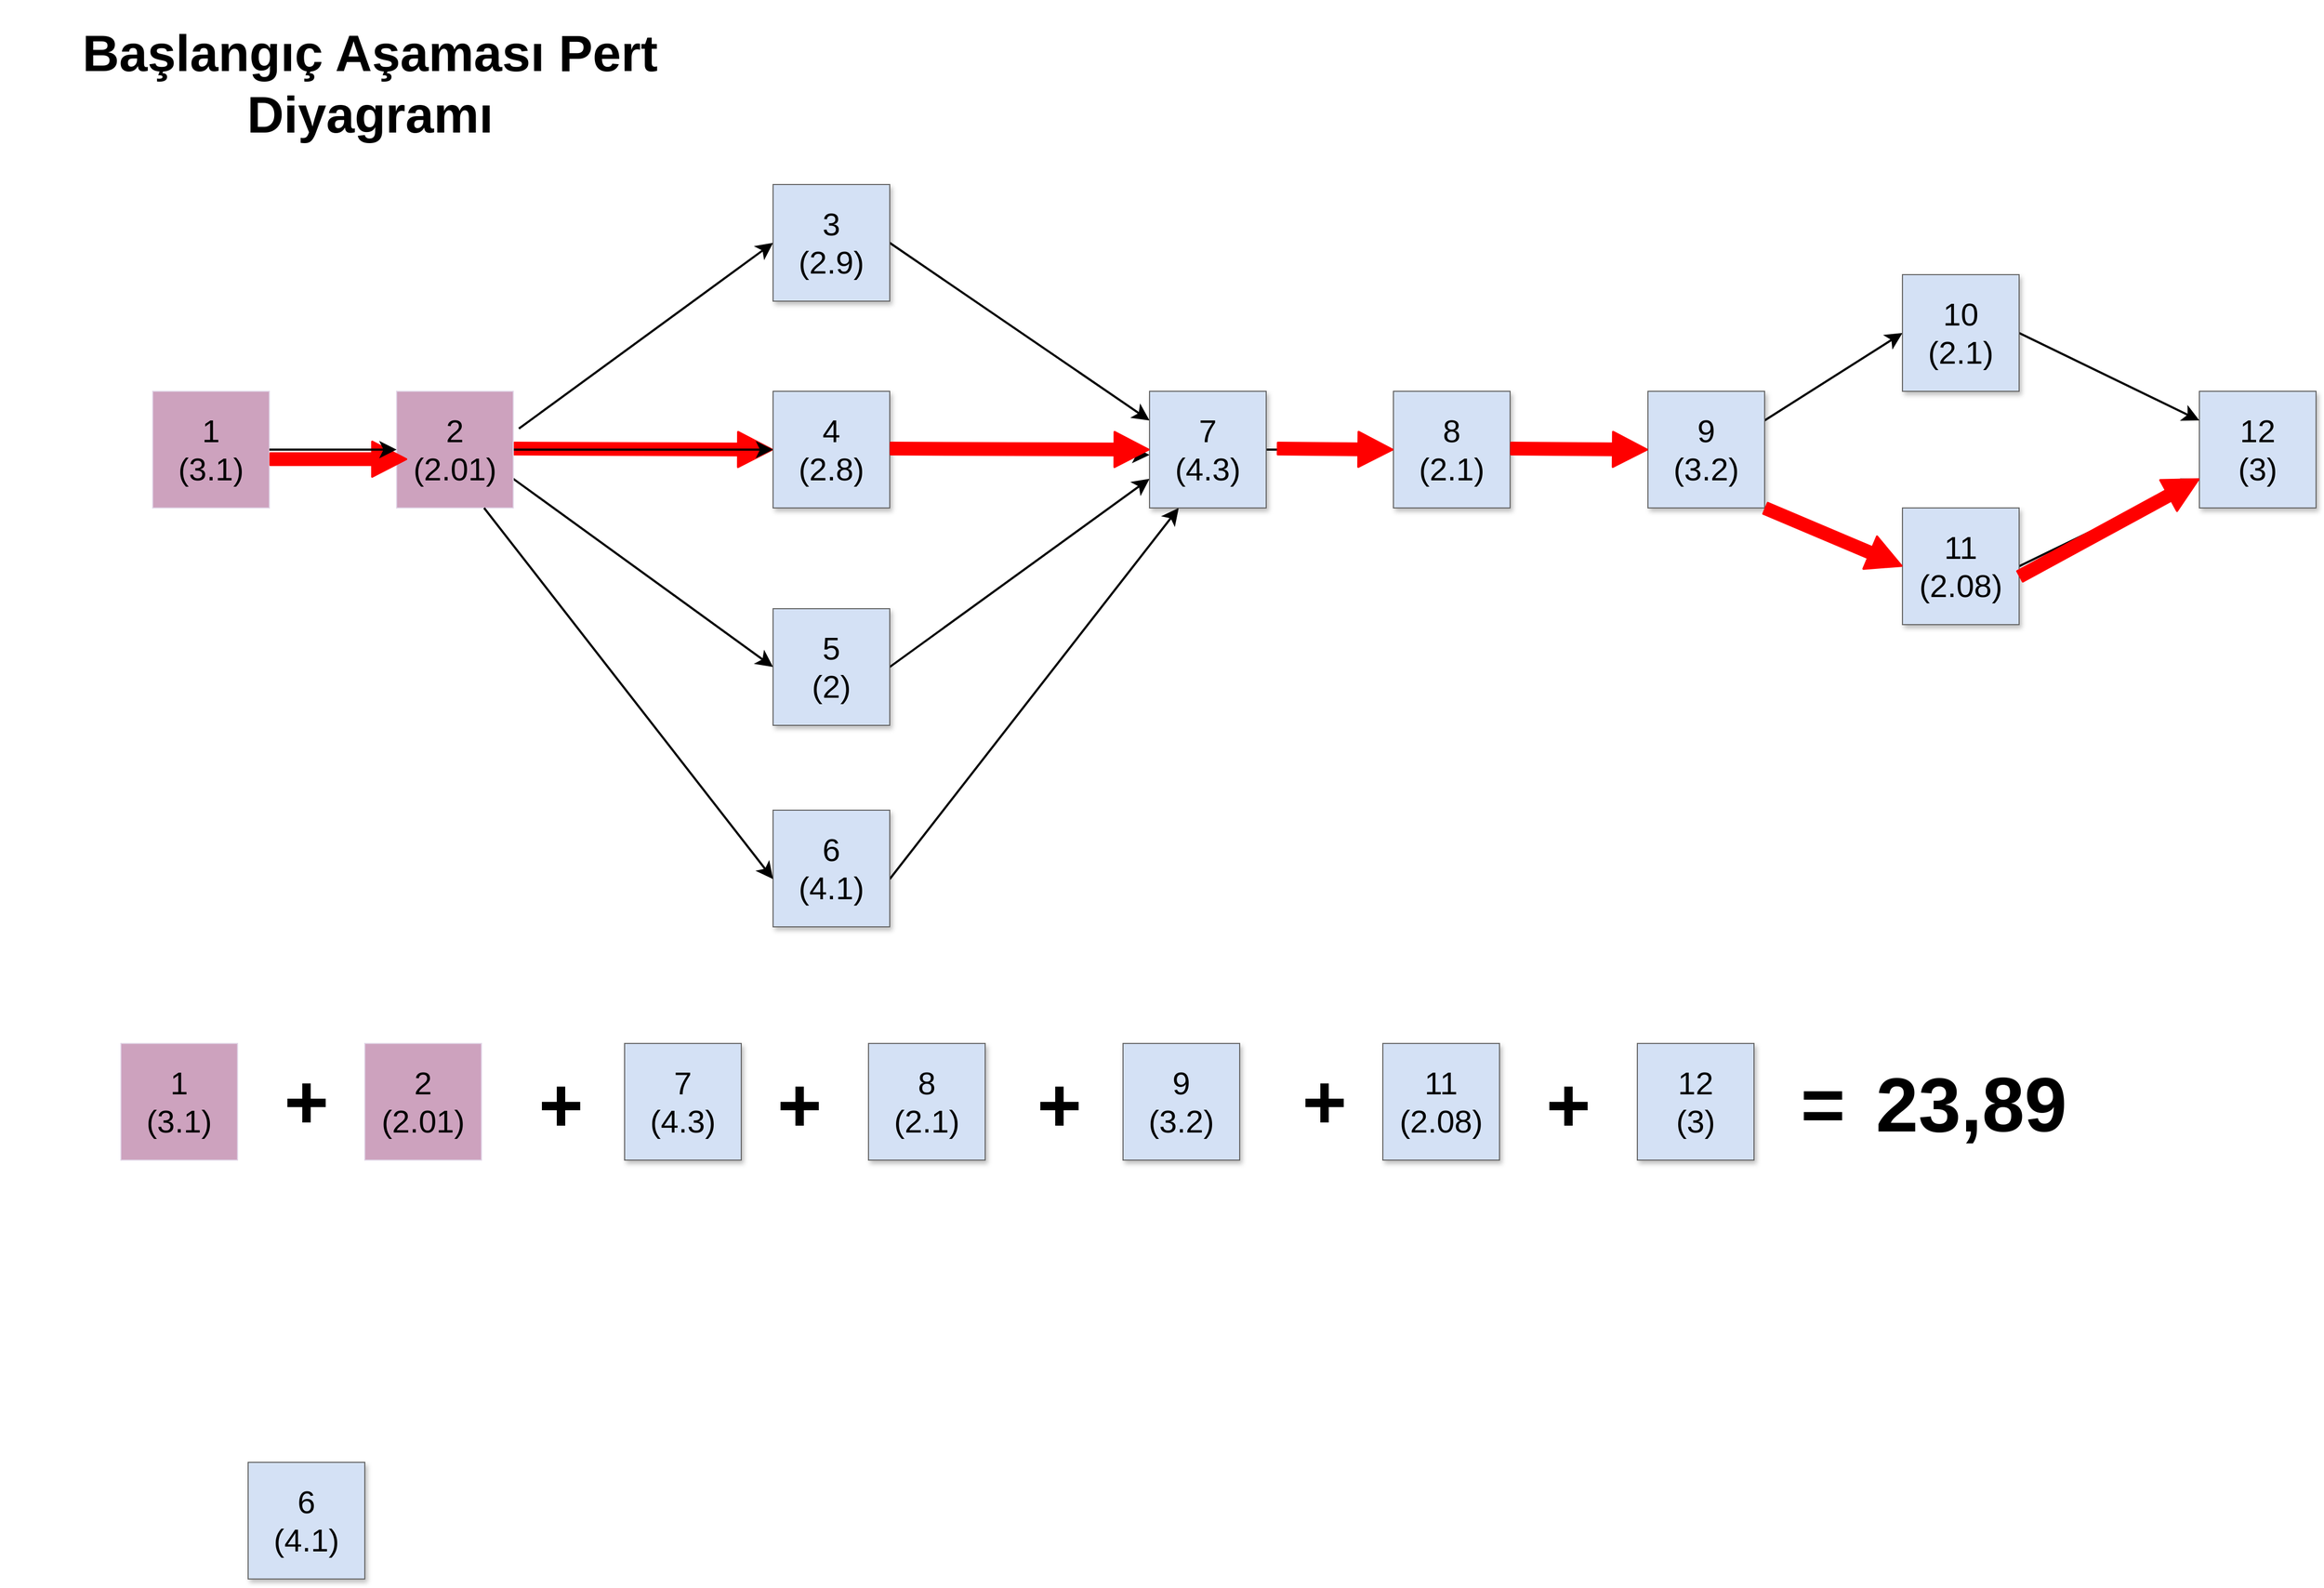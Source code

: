 <mxfile version="17.2.4" type="device" pages="3"><diagram name="Page-1" id="ff44883e-f642-bcb2-894b-16b3d25a3f0b"><mxGraphModel dx="2556" dy="1298" grid="1" gridSize="10" guides="1" tooltips="1" connect="1" arrows="1" fold="1" page="1" pageScale="1.5" pageWidth="1169" pageHeight="826" background="none" math="0" shadow="0"><root><mxCell id="0" style=";html=1;"/><mxCell id="1" style=";html=1;" parent="0"/><mxCell id="f0bcc99304e6f5a-9" style="edgeStyle=none;curved=1;html=1;startSize=10;endArrow=classic;endFill=1;endSize=10;strokeColor=#FF0000;strokeWidth=2;fontSize=12;fillColor=#FF0000;shape=flexArrow;entryX=0;entryY=0.5;entryDx=0;entryDy=0;" parent="1" target="tkUtLRr8DGOuZxfwF52T-48" edge="1"><mxGeometry relative="1" as="geometry"><mxPoint x="620" y="489" as="sourcePoint"/><mxPoint x="750" y="489" as="targetPoint"/></mxGeometry></mxCell><mxCell id="f0bcc99304e6f5a-10" style="edgeStyle=none;curved=1;html=1;startSize=10;endFill=1;endSize=10;strokeWidth=2;fontSize=12;entryX=0;entryY=0.5;entryDx=0;entryDy=0;exitX=1;exitY=0.5;exitDx=0;exitDy=0;" parent="1" source="tkUtLRr8DGOuZxfwF52T-38" target="tkUtLRr8DGOuZxfwF52T-48" edge="1"><mxGeometry relative="1" as="geometry"><mxPoint x="628.399" y="488.917" as="sourcePoint"/><mxPoint x="860" y="489" as="targetPoint"/></mxGeometry></mxCell><mxCell id="f0bcc99304e6f5a-11" style="edgeStyle=none;curved=1;html=1;startSize=10;endFill=1;endSize=10;strokeWidth=2;fontSize=12;entryX=0;entryY=0.5;entryDx=0;entryDy=0;" parent="1" target="tkUtLRr8DGOuZxfwF52T-39" edge="1"><mxGeometry relative="1" as="geometry"><mxPoint x="625.323" y="470.188" as="sourcePoint"/><mxPoint x="867.13" y="302.793" as="targetPoint"/></mxGeometry></mxCell><mxCell id="f0bcc99304e6f5a-17" style="edgeStyle=none;curved=1;html=1;startSize=10;endFill=1;endSize=10;strokeWidth=2;fontSize=12;entryX=0.25;entryY=1;entryDx=0;entryDy=0;exitX=1;exitY=0.5;exitDx=0;exitDy=0;" parent="1" target="tkUtLRr8DGOuZxfwF52T-45" edge="1"><mxGeometry relative="1" as="geometry"><mxPoint x="975" y="895" as="sourcePoint"/><mxPoint x="1260" y="535" as="targetPoint"/></mxGeometry></mxCell><mxCell id="f0bcc99304e6f5a-15" style="edgeStyle=none;curved=1;html=1;startSize=10;endFill=1;endSize=10;strokeWidth=2;fontSize=12;exitX=1;exitY=0.5;exitDx=0;exitDy=0;entryX=0;entryY=0.5;entryDx=0;entryDy=0;" parent="1" source="tkUtLRr8DGOuZxfwF52T-45" target="tkUtLRr8DGOuZxfwF52T-44" edge="1"><mxGeometry relative="1" as="geometry"><mxPoint x="1310.001" y="499.998" as="sourcePoint"/><mxPoint x="1460.01" y="495.84" as="targetPoint"/></mxGeometry></mxCell><mxCell id="f0bcc99304e6f5a-12" style="edgeStyle=none;curved=1;html=1;startSize=10;endFill=1;endSize=10;strokeWidth=2;fontSize=12;entryX=0;entryY=0.25;entryDx=0;entryDy=0;exitX=1;exitY=0.5;exitDx=0;exitDy=0;" parent="1" source="tkUtLRr8DGOuZxfwF52T-39" target="tkUtLRr8DGOuZxfwF52T-45" edge="1"><mxGeometry relative="1" as="geometry"><mxPoint x="935.116" y="299.154" as="sourcePoint"/><mxPoint x="1231.716" y="466.716" as="targetPoint"/></mxGeometry></mxCell><mxCell id="f0bcc99304e6f5a-14" style="edgeStyle=none;curved=1;html=1;startSize=10;endFill=1;endSize=10;strokeWidth=2;fontSize=12;exitX=1;exitY=0.5;exitDx=0;exitDy=0;" parent="1" source="tkUtLRr8DGOuZxfwF52T-48" edge="1"><mxGeometry relative="1" as="geometry"><mxPoint x="959.746" y="454.504" as="sourcePoint"/><mxPoint x="1220" y="495" as="targetPoint"/><Array as="points"><mxPoint x="980" y="490"/></Array></mxGeometry></mxCell><mxCell id="f0bcc99304e6f5a-29" value="&lt;font style=&quot;font-size: 48px&quot;&gt;&lt;b&gt;Başlangıç Aşaması Pert Diyagramı&lt;/b&gt;&lt;/font&gt;" style="text;html=1;strokeColor=none;fillColor=none;align=center;verticalAlign=middle;whiteSpace=wrap;rounded=0;shadow=1;labelBackgroundColor=none;fontSize=20;rotation=0;" parent="1" vertex="1"><mxGeometry x="140" y="70" width="690" height="150" as="geometry"/></mxCell><mxCell id="tkUtLRr8DGOuZxfwF52T-5" style="edgeStyle=none;curved=1;html=1;startSize=10;endFill=1;endSize=10;strokeWidth=2;fontSize=12;entryX=0;entryY=0.5;entryDx=0;entryDy=0;exitX=1;exitY=0.75;exitDx=0;exitDy=0;" parent="1" source="tkUtLRr8DGOuZxfwF52T-38" target="tkUtLRr8DGOuZxfwF52T-47" edge="1"><mxGeometry relative="1" as="geometry"><mxPoint x="640" y="500" as="sourcePoint"/><mxPoint x="860" y="630" as="targetPoint"/></mxGeometry></mxCell><mxCell id="tkUtLRr8DGOuZxfwF52T-10" style="edgeStyle=none;curved=1;html=1;startSize=10;endFill=1;endSize=10;strokeWidth=2;fontSize=12;exitX=1;exitY=0.5;exitDx=0;exitDy=0;entryX=0;entryY=0.75;entryDx=0;entryDy=0;" parent="1" source="tkUtLRr8DGOuZxfwF52T-47" target="tkUtLRr8DGOuZxfwF52T-45" edge="1"><mxGeometry relative="1" as="geometry"><mxPoint x="940" y="630" as="sourcePoint"/><mxPoint x="1231.716" y="523.284" as="targetPoint"/></mxGeometry></mxCell><mxCell id="tkUtLRr8DGOuZxfwF52T-19" style="edgeStyle=none;curved=1;html=1;startSize=10;endFill=1;endSize=10;strokeWidth=2;fontSize=12;entryX=0;entryY=0.5;entryDx=0;entryDy=0;entryPerimeter=0;" parent="1" target="tkUtLRr8DGOuZxfwF52T-43" edge="1"><mxGeometry relative="1" as="geometry"><mxPoint x="1530" y="489" as="sourcePoint"/><mxPoint x="1680" y="489" as="targetPoint"/></mxGeometry></mxCell><mxCell id="tkUtLRr8DGOuZxfwF52T-21" style="edgeStyle=none;curved=1;html=1;startSize=10;endFill=1;endSize=10;strokeWidth=2;fontSize=12;entryX=0;entryY=0.5;entryDx=0;entryDy=0;exitX=1;exitY=0.25;exitDx=0;exitDy=0;" parent="1" source="tkUtLRr8DGOuZxfwF52T-43" target="tkUtLRr8DGOuZxfwF52T-42" edge="1"><mxGeometry relative="1" as="geometry"><mxPoint x="1779.996" y="471.916" as="sourcePoint"/><mxPoint x="1950" y="380" as="targetPoint"/></mxGeometry></mxCell><mxCell id="tkUtLRr8DGOuZxfwF52T-30" style="edgeStyle=none;curved=1;html=1;startSize=10;endFill=1;endSize=10;strokeWidth=2;fontSize=12;entryX=0;entryY=0.5;entryDx=0;entryDy=0;exitX=1;exitY=1;exitDx=0;exitDy=0;" parent="1" source="tkUtLRr8DGOuZxfwF52T-43" target="tkUtLRr8DGOuZxfwF52T-52" edge="1"><mxGeometry relative="1" as="geometry"><mxPoint x="1748.284" y="518.284" as="sourcePoint"/><mxPoint x="1930" y="610" as="targetPoint"/></mxGeometry></mxCell><mxCell id="tkUtLRr8DGOuZxfwF52T-32" style="edgeStyle=none;curved=1;html=1;startSize=10;endFill=1;endSize=10;strokeWidth=2;fontSize=12;entryX=0;entryY=0.25;entryDx=0;entryDy=0;exitX=1;exitY=0.5;exitDx=0;exitDy=0;" parent="1" source="tkUtLRr8DGOuZxfwF52T-42" target="tkUtLRr8DGOuZxfwF52T-41" edge="1"><mxGeometry relative="1" as="geometry"><mxPoint x="2009.996" y="381.916" as="sourcePoint"/><mxPoint x="2231.716" y="461.716" as="targetPoint"/></mxGeometry></mxCell><mxCell id="tkUtLRr8DGOuZxfwF52T-34" style="edgeStyle=none;curved=1;html=1;startSize=10;endFill=1;endSize=10;strokeWidth=2;fontSize=12;entryX=0;entryY=0.75;entryDx=0;entryDy=0;exitX=1;exitY=0.5;exitDx=0;exitDy=0;" parent="1" source="tkUtLRr8DGOuZxfwF52T-52" target="tkUtLRr8DGOuZxfwF52T-41" edge="1"><mxGeometry relative="1" as="geometry"><mxPoint x="2009.996" y="615.956" as="sourcePoint"/><mxPoint x="2231.716" y="518.284" as="targetPoint"/></mxGeometry></mxCell><mxCell id="tkUtLRr8DGOuZxfwF52T-36" value="&lt;span style=&quot;font-size: 30px&quot;&gt;1&lt;/span&gt;&lt;br style=&quot;font-size: 30px&quot;&gt;&lt;span style=&quot;font-size: 30px&quot;&gt;(3.1)&lt;/span&gt;" style="whiteSpace=wrap;html=1;aspect=fixed;strokeColor=#E1D5E7;fillColor=#CDA2BE;" parent="1" vertex="1"><mxGeometry x="280" y="435" width="110" height="110" as="geometry"/></mxCell><mxCell id="tkUtLRr8DGOuZxfwF52T-38" value="&lt;span style=&quot;font-size: 30px&quot;&gt;2&lt;/span&gt;&lt;br style=&quot;font-size: 30px&quot;&gt;&lt;span style=&quot;font-size: 30px&quot;&gt;(2.01)&lt;/span&gt;" style="whiteSpace=wrap;html=1;aspect=fixed;strokeColor=#E1D5E7;fillColor=#CDA2BE;" parent="1" vertex="1"><mxGeometry x="510" y="435" width="110" height="110" as="geometry"/></mxCell><mxCell id="tkUtLRr8DGOuZxfwF52T-39" value="3&lt;br&gt;(2.9)" style="whiteSpace=wrap;html=1;fontSize=30;fillColor=#D4E1F5;strokeColor=#666666;rounded=0;shadow=1;strokeWidth=1;" parent="1" vertex="1"><mxGeometry x="865" y="240" width="110" height="110" as="geometry"/></mxCell><mxCell id="tkUtLRr8DGOuZxfwF52T-41" value="12&lt;br&gt;(3)" style="whiteSpace=wrap;html=1;fontSize=30;fillColor=#D4E1F5;strokeColor=#666666;rounded=0;shadow=1;strokeWidth=1;" parent="1" vertex="1"><mxGeometry x="2210" y="435" width="110" height="110" as="geometry"/></mxCell><mxCell id="tkUtLRr8DGOuZxfwF52T-42" value="10&lt;br&gt;(2.1)" style="whiteSpace=wrap;html=1;fontSize=30;fillColor=#D4E1F5;strokeColor=#666666;rounded=0;shadow=1;strokeWidth=1;" parent="1" vertex="1"><mxGeometry x="1930" y="325" width="110" height="110" as="geometry"/></mxCell><mxCell id="tkUtLRr8DGOuZxfwF52T-43" value="9&lt;br&gt;(3.2)" style="whiteSpace=wrap;html=1;fontSize=30;fillColor=#D4E1F5;strokeColor=#666666;rounded=0;shadow=1;strokeWidth=1;" parent="1" vertex="1"><mxGeometry x="1690" y="435" width="110" height="110" as="geometry"/></mxCell><mxCell id="tkUtLRr8DGOuZxfwF52T-44" value="8&lt;br&gt;(2.1)" style="whiteSpace=wrap;html=1;fontSize=30;fillColor=#D4E1F5;strokeColor=#666666;rounded=0;shadow=1;strokeWidth=1;" parent="1" vertex="1"><mxGeometry x="1450" y="435" width="110" height="110" as="geometry"/></mxCell><mxCell id="tkUtLRr8DGOuZxfwF52T-45" value="7&lt;br&gt;(4.3)" style="whiteSpace=wrap;html=1;fontSize=30;fillColor=#D4E1F5;strokeColor=#666666;rounded=0;shadow=1;strokeWidth=1;" parent="1" vertex="1"><mxGeometry x="1220" y="435" width="110" height="110" as="geometry"/></mxCell><mxCell id="tkUtLRr8DGOuZxfwF52T-46" value="6&lt;br&gt;(4.1)" style="whiteSpace=wrap;html=1;fontSize=30;fillColor=#D4E1F5;strokeColor=#666666;rounded=0;shadow=1;strokeWidth=1;" parent="1" vertex="1"><mxGeometry x="865" y="830" width="110" height="110" as="geometry"/></mxCell><mxCell id="tkUtLRr8DGOuZxfwF52T-47" value="5&lt;br&gt;(2)" style="whiteSpace=wrap;html=1;fontSize=30;fillColor=#D4E1F5;strokeColor=#666666;rounded=0;shadow=1;strokeWidth=1;" parent="1" vertex="1"><mxGeometry x="865" y="640" width="110" height="110" as="geometry"/></mxCell><mxCell id="tkUtLRr8DGOuZxfwF52T-48" value="4&lt;br&gt;(2.8)" style="whiteSpace=wrap;html=1;fontSize=30;fillColor=#D4E1F5;strokeColor=#666666;rounded=0;shadow=1;strokeWidth=1;" parent="1" vertex="1"><mxGeometry x="865" y="435" width="110" height="110" as="geometry"/></mxCell><mxCell id="tkUtLRr8DGOuZxfwF52T-49" style="edgeStyle=none;curved=1;html=1;startSize=10;endFill=1;endSize=10;strokeWidth=2;fontSize=12;entryX=0;entryY=0.5;entryDx=0;entryDy=0;exitX=0.75;exitY=1;exitDx=0;exitDy=0;" parent="1" source="tkUtLRr8DGOuZxfwF52T-38" edge="1"><mxGeometry relative="1" as="geometry"><mxPoint x="560" y="550" as="sourcePoint"/><mxPoint x="865" y="895" as="targetPoint"/></mxGeometry></mxCell><mxCell id="tkUtLRr8DGOuZxfwF52T-52" value="11&lt;br&gt;(2.08)" style="whiteSpace=wrap;html=1;fontSize=30;fillColor=#D4E1F5;strokeColor=#666666;rounded=0;shadow=1;strokeWidth=1;" parent="1" vertex="1"><mxGeometry x="1930" y="545" width="110" height="110" as="geometry"/></mxCell><mxCell id="thluydKd5L4c_GHNkFx5-2" value="&lt;span style=&quot;font-size: 30px&quot;&gt;1&lt;/span&gt;&lt;br style=&quot;font-size: 30px&quot;&gt;&lt;span style=&quot;font-size: 30px&quot;&gt;(3.1)&lt;/span&gt;" style="whiteSpace=wrap;html=1;aspect=fixed;strokeColor=#E1D5E7;fillColor=#CDA2BE;" parent="1" vertex="1"><mxGeometry x="250" y="1050" width="110" height="110" as="geometry"/></mxCell><mxCell id="thluydKd5L4c_GHNkFx5-3" value="&lt;span style=&quot;font-size: 30px&quot;&gt;2&lt;/span&gt;&lt;br style=&quot;font-size: 30px&quot;&gt;&lt;span style=&quot;font-size: 30px&quot;&gt;(2.01)&lt;/span&gt;" style="whiteSpace=wrap;html=1;aspect=fixed;strokeColor=#E1D5E7;fillColor=#CDA2BE;" parent="1" vertex="1"><mxGeometry x="480" y="1050" width="110" height="110" as="geometry"/></mxCell><mxCell id="thluydKd5L4c_GHNkFx5-6" value="12&lt;br&gt;(3)" style="whiteSpace=wrap;html=1;fontSize=30;fillColor=#D4E1F5;strokeColor=#666666;rounded=0;shadow=1;strokeWidth=1;" parent="1" vertex="1"><mxGeometry x="1680" y="1050" width="110" height="110" as="geometry"/></mxCell><mxCell id="thluydKd5L4c_GHNkFx5-7" value="9&lt;br&gt;(3.2)" style="whiteSpace=wrap;html=1;fontSize=30;fillColor=#D4E1F5;strokeColor=#666666;rounded=0;shadow=1;strokeWidth=1;" parent="1" vertex="1"><mxGeometry x="1195" y="1050" width="110" height="110" as="geometry"/></mxCell><mxCell id="thluydKd5L4c_GHNkFx5-8" value="8&lt;br&gt;(2.1)" style="whiteSpace=wrap;html=1;fontSize=30;fillColor=#D4E1F5;strokeColor=#666666;rounded=0;shadow=1;strokeWidth=1;" parent="1" vertex="1"><mxGeometry x="955" y="1050" width="110" height="110" as="geometry"/></mxCell><mxCell id="thluydKd5L4c_GHNkFx5-9" value="7&lt;br&gt;(4.3)" style="whiteSpace=wrap;html=1;fontSize=30;fillColor=#D4E1F5;strokeColor=#666666;rounded=0;shadow=1;strokeWidth=1;" parent="1" vertex="1"><mxGeometry x="725" y="1050" width="110" height="110" as="geometry"/></mxCell><mxCell id="thluydKd5L4c_GHNkFx5-10" value="6&lt;br&gt;(4.1)" style="whiteSpace=wrap;html=1;fontSize=30;fillColor=#D4E1F5;strokeColor=#666666;rounded=0;shadow=1;strokeWidth=1;" parent="1" vertex="1"><mxGeometry x="370" y="1445" width="110" height="110" as="geometry"/></mxCell><mxCell id="thluydKd5L4c_GHNkFx5-11" value="11&lt;br&gt;(2.08)" style="whiteSpace=wrap;html=1;fontSize=30;fillColor=#D4E1F5;strokeColor=#666666;rounded=0;shadow=1;strokeWidth=1;" parent="1" vertex="1"><mxGeometry x="1440" y="1050" width="110" height="110" as="geometry"/></mxCell><mxCell id="EQC8wpb-CDyEblYA0izb-1" value="&lt;b&gt;&lt;font style=&quot;font-size: 72px&quot;&gt;+&lt;/font&gt;&lt;/b&gt;" style="text;html=1;strokeColor=none;fillColor=none;align=center;verticalAlign=middle;whiteSpace=wrap;rounded=0;shadow=1;labelBackgroundColor=none;fontSize=20;rotation=0;" parent="1" vertex="1"><mxGeometry x="1530" y="1055" width="170" height="105" as="geometry"/></mxCell><mxCell id="EQC8wpb-CDyEblYA0izb-2" value="&lt;b&gt;&lt;font style=&quot;font-size: 72px&quot;&gt;+&lt;/font&gt;&lt;/b&gt;" style="text;html=1;strokeColor=none;fillColor=none;align=center;verticalAlign=middle;whiteSpace=wrap;rounded=0;shadow=1;labelBackgroundColor=none;fontSize=20;rotation=0;" parent="1" vertex="1"><mxGeometry x="1300" y="1052.5" width="170" height="105" as="geometry"/></mxCell><mxCell id="EQC8wpb-CDyEblYA0izb-3" value="&lt;b&gt;&lt;font style=&quot;font-size: 72px&quot;&gt;+&lt;/font&gt;&lt;/b&gt;" style="text;html=1;strokeColor=none;fillColor=none;align=center;verticalAlign=middle;whiteSpace=wrap;rounded=0;shadow=1;labelBackgroundColor=none;fontSize=20;rotation=0;" parent="1" vertex="1"><mxGeometry x="1050" y="1055" width="170" height="105" as="geometry"/></mxCell><mxCell id="EQC8wpb-CDyEblYA0izb-4" value="&lt;b&gt;&lt;font style=&quot;font-size: 72px&quot;&gt;+&lt;/font&gt;&lt;/b&gt;" style="text;html=1;strokeColor=none;fillColor=none;align=center;verticalAlign=middle;whiteSpace=wrap;rounded=0;shadow=1;labelBackgroundColor=none;fontSize=20;rotation=0;" parent="1" vertex="1"><mxGeometry x="805" y="1055" width="170" height="105" as="geometry"/></mxCell><mxCell id="EQC8wpb-CDyEblYA0izb-5" value="&lt;b&gt;&lt;font style=&quot;font-size: 72px&quot;&gt;+&lt;/font&gt;&lt;/b&gt;" style="text;html=1;strokeColor=none;fillColor=none;align=center;verticalAlign=middle;whiteSpace=wrap;rounded=0;shadow=1;labelBackgroundColor=none;fontSize=20;rotation=0;" parent="1" vertex="1"><mxGeometry x="580" y="1055" width="170" height="105" as="geometry"/></mxCell><mxCell id="EQC8wpb-CDyEblYA0izb-6" value="&lt;b&gt;&lt;font style=&quot;font-size: 72px&quot;&gt;+&lt;/font&gt;&lt;/b&gt;" style="text;html=1;strokeColor=none;fillColor=none;align=center;verticalAlign=middle;whiteSpace=wrap;rounded=0;shadow=1;labelBackgroundColor=none;fontSize=20;rotation=0;" parent="1" vertex="1"><mxGeometry x="340" y="1052.5" width="170" height="105" as="geometry"/></mxCell><mxCell id="xOrVNF3h-QGzxLddOEE7-1" value="&lt;span style=&quot;font-size: 72px&quot;&gt;&lt;b&gt;=&lt;/b&gt;&lt;/span&gt;" style="text;html=1;strokeColor=none;fillColor=none;align=center;verticalAlign=middle;whiteSpace=wrap;rounded=0;shadow=1;labelBackgroundColor=none;fontSize=20;rotation=0;" parent="1" vertex="1"><mxGeometry x="1790" y="1065" width="130" height="85" as="geometry"/></mxCell><mxCell id="w8FIwTbUZtEB9DuSDIeH-1" value="&lt;span style=&quot;font-size: 72px&quot;&gt;&lt;b&gt;23,89&lt;/b&gt;&lt;/span&gt;" style="text;html=1;strokeColor=none;fillColor=none;align=center;verticalAlign=middle;whiteSpace=wrap;rounded=0;shadow=1;labelBackgroundColor=none;fontSize=20;rotation=0;" parent="1" vertex="1"><mxGeometry x="1930" y="1065" width="130" height="85" as="geometry"/></mxCell><mxCell id="rm8R5MjWEGPvaF4cvjp5-1" style="edgeStyle=none;curved=1;html=1;startSize=10;endArrow=classic;endFill=1;endSize=10;strokeColor=#FF0000;strokeWidth=2;fontSize=12;fillColor=#FF0000;shape=flexArrow;" parent="1" edge="1"><mxGeometry relative="1" as="geometry"><mxPoint x="390" y="499" as="sourcePoint"/><mxPoint x="520" y="499" as="targetPoint"/></mxGeometry></mxCell><mxCell id="rm8R5MjWEGPvaF4cvjp5-2" style="edgeStyle=none;curved=1;html=1;startSize=10;endFill=1;endSize=10;strokeWidth=2;fontSize=12;entryX=0;entryY=0.5;entryDx=0;entryDy=0;exitX=1;exitY=0.5;exitDx=0;exitDy=0;" parent="1" source="tkUtLRr8DGOuZxfwF52T-36" target="tkUtLRr8DGOuZxfwF52T-38" edge="1"><mxGeometry relative="1" as="geometry"><mxPoint x="380.323" y="485.188" as="sourcePoint"/><mxPoint x="620" y="310" as="targetPoint"/></mxGeometry></mxCell><mxCell id="rm8R5MjWEGPvaF4cvjp5-4" style="edgeStyle=none;curved=1;html=1;startSize=10;endArrow=classic;endFill=1;endSize=10;strokeColor=#FF0000;strokeWidth=2;fontSize=12;fillColor=#FF0000;shape=flexArrow;entryX=0;entryY=0.5;entryDx=0;entryDy=0;" parent="1" target="tkUtLRr8DGOuZxfwF52T-45" edge="1"><mxGeometry relative="1" as="geometry"><mxPoint x="975" y="489" as="sourcePoint"/><mxPoint x="1220" y="490" as="targetPoint"/></mxGeometry></mxCell><mxCell id="rm8R5MjWEGPvaF4cvjp5-5" style="edgeStyle=none;curved=1;html=1;startSize=10;endArrow=classic;endFill=1;endSize=10;strokeColor=#FF0000;strokeWidth=2;fontSize=12;fillColor=#FF0000;shape=flexArrow;entryX=0;entryY=0.5;entryDx=0;entryDy=0;" parent="1" target="tkUtLRr8DGOuZxfwF52T-44" edge="1"><mxGeometry relative="1" as="geometry"><mxPoint x="1340" y="489" as="sourcePoint"/><mxPoint x="1585" y="490" as="targetPoint"/></mxGeometry></mxCell><mxCell id="rm8R5MjWEGPvaF4cvjp5-8" style="edgeStyle=none;curved=1;html=1;startSize=10;endArrow=classic;endFill=1;endSize=10;strokeColor=#FF0000;strokeWidth=2;fontSize=12;fillColor=#FF0000;shape=flexArrow;entryX=0;entryY=0.5;entryDx=0;entryDy=0;" parent="1" target="tkUtLRr8DGOuZxfwF52T-43" edge="1"><mxGeometry relative="1" as="geometry"><mxPoint x="1560" y="489" as="sourcePoint"/><mxPoint x="1670" y="490" as="targetPoint"/></mxGeometry></mxCell><mxCell id="rm8R5MjWEGPvaF4cvjp5-9" style="edgeStyle=none;curved=1;html=1;startSize=10;endArrow=classic;endFill=1;endSize=10;strokeColor=#FF0000;strokeWidth=2;fontSize=12;fillColor=#FF0000;shape=flexArrow;entryX=0;entryY=0.75;entryDx=0;entryDy=0;" parent="1" target="tkUtLRr8DGOuZxfwF52T-41" edge="1"><mxGeometry relative="1" as="geometry"><mxPoint x="2040" y="610" as="sourcePoint"/><mxPoint x="2150" y="611" as="targetPoint"/></mxGeometry></mxCell><mxCell id="rm8R5MjWEGPvaF4cvjp5-10" style="edgeStyle=none;curved=1;html=1;startSize=10;endArrow=classic;endFill=1;endSize=10;strokeColor=#FF0000;strokeWidth=2;fontSize=12;fillColor=#FF0000;shape=flexArrow;entryX=0;entryY=0.5;entryDx=0;entryDy=0;exitX=1;exitY=1;exitDx=0;exitDy=0;" parent="1" source="tkUtLRr8DGOuZxfwF52T-43" target="tkUtLRr8DGOuZxfwF52T-52" edge="1"><mxGeometry relative="1" as="geometry"><mxPoint x="1800" y="460" as="sourcePoint"/><mxPoint x="1910" y="461" as="targetPoint"/></mxGeometry></mxCell></root></mxGraphModel></diagram><diagram id="D53gR5kJLghHP3myTAUw" name="Sayfa -2"><mxGraphModel dx="2324" dy="1180" grid="1" gridSize="10" guides="1" tooltips="1" connect="1" arrows="1" fold="1" page="1" pageScale="3" pageWidth="827" pageHeight="1169" math="0" shadow="0"><root><mxCell id="0"/><mxCell id="1" parent="0"/><mxCell id="omjgwFXtfhBL_YJ0vFRs-28" style="edgeStyle=none;curved=1;html=1;startSize=10;endArrow=classic;endFill=1;endSize=10;strokeColor=#000000;strokeWidth=2;fontSize=12;" parent="1" edge="1"><mxGeometry relative="1" as="geometry"><mxPoint x="350" y="579" as="sourcePoint"/><mxPoint x="480" y="579" as="targetPoint"/></mxGeometry></mxCell><mxCell id="omjgwFXtfhBL_YJ0vFRs-37" style="edgeStyle=none;curved=1;html=1;startSize=10;endFill=1;endSize=10;strokeWidth=2;fontSize=12;entryX=0;entryY=0.5;entryDx=0;entryDy=0;exitX=1;exitY=0.5;exitDx=0;exitDy=0;" parent="1" source="vT85YvZW92Ck7HCYWxDt-7" target="omjgwFXtfhBL_YJ0vFRs-48" edge="1"><mxGeometry relative="1" as="geometry"><mxPoint x="1500" y="579" as="sourcePoint"/><mxPoint x="1650" y="579" as="targetPoint"/></mxGeometry></mxCell><mxCell id="omjgwFXtfhBL_YJ0vFRs-42" value="&lt;span style=&quot;font-size: 30px&quot;&gt;50&lt;/span&gt;&lt;br style=&quot;font-size: 30px&quot;&gt;&lt;span style=&quot;font-size: 30px&quot;&gt;(3.1)&lt;/span&gt;" style="whiteSpace=wrap;html=1;aspect=fixed;strokeColor=#E1D5E7;fillColor=#FFCE9F;" parent="1" vertex="1"><mxGeometry x="250" y="525" width="110" height="110" as="geometry"/></mxCell><mxCell id="omjgwFXtfhBL_YJ0vFRs-43" value="&lt;span style=&quot;font-size: 30px&quot;&gt;51&lt;/span&gt;&lt;br style=&quot;font-size: 30px&quot;&gt;&lt;span style=&quot;font-size: 30px&quot;&gt;(3.1)&lt;/span&gt;" style="whiteSpace=wrap;html=1;aspect=fixed;strokeColor=#E1D5E7;fillColor=#FFCE9F;" parent="1" vertex="1"><mxGeometry x="480" y="525" width="110" height="110" as="geometry"/></mxCell><mxCell id="omjgwFXtfhBL_YJ0vFRs-47" value="58&lt;br&gt;(2.2)" style="whiteSpace=wrap;html=1;fontSize=30;fillColor=#B9E0A5;strokeColor=#666666;rounded=0;shadow=1;strokeWidth=1;" parent="1" vertex="1"><mxGeometry x="1920" y="525" width="110" height="110" as="geometry"/></mxCell><mxCell id="omjgwFXtfhBL_YJ0vFRs-48" value="57&lt;br&gt;(3.1)" style="whiteSpace=wrap;html=1;fontSize=30;fillColor=#B9E0A5;strokeColor=#666666;rounded=0;shadow=1;strokeWidth=1;" parent="1" vertex="1"><mxGeometry x="1660" y="525" width="110" height="110" as="geometry"/></mxCell><mxCell id="NOTDW63UuH_qw0Q6fF3X-2" value="&lt;font style=&quot;font-size: 48px&quot;&gt;&lt;b&gt;Tasarım Aşaması Pert Diyagramı&lt;/b&gt;&lt;/font&gt;" style="text;html=1;strokeColor=none;fillColor=none;align=center;verticalAlign=middle;whiteSpace=wrap;rounded=0;shadow=1;labelBackgroundColor=none;fontSize=20;rotation=0;" parent="1" vertex="1"><mxGeometry x="180" y="170" width="690" height="150" as="geometry"/></mxCell><mxCell id="NOTDW63UuH_qw0Q6fF3X-3" value="&lt;span style=&quot;font-size: 30px&quot;&gt;53&lt;/span&gt;&lt;br style=&quot;font-size: 30px&quot;&gt;&lt;span style=&quot;font-size: 30px&quot;&gt;(3.3)&lt;/span&gt;" style="whiteSpace=wrap;html=1;aspect=fixed;strokeColor=#E1D5E7;fillColor=#B9E0A5;" parent="1" vertex="1"><mxGeometry x="970" y="525" width="110" height="110" as="geometry"/></mxCell><mxCell id="NOTDW63UuH_qw0Q6fF3X-4" value="&lt;span style=&quot;font-size: 30px&quot;&gt;52&lt;/span&gt;&lt;br style=&quot;font-size: 30px&quot;&gt;&lt;span style=&quot;font-size: 30px&quot;&gt;(2.2)&lt;/span&gt;" style="whiteSpace=wrap;html=1;aspect=fixed;strokeColor=#E1D5E7;fillColor=#FFCE9F;" parent="1" vertex="1"><mxGeometry x="730" y="525" width="110" height="110" as="geometry"/></mxCell><mxCell id="NOTDW63UuH_qw0Q6fF3X-7" style="edgeStyle=none;curved=1;html=1;startSize=10;endArrow=classic;endFill=1;endSize=10;strokeColor=#000000;strokeWidth=2;fontSize=12;exitX=1;exitY=0.5;exitDx=0;exitDy=0;entryX=0;entryY=0.5;entryDx=0;entryDy=0;" parent="1" source="omjgwFXtfhBL_YJ0vFRs-43" target="NOTDW63UuH_qw0Q6fF3X-4" edge="1"><mxGeometry relative="1" as="geometry"><mxPoint x="600" y="579" as="sourcePoint"/><mxPoint x="730" y="579" as="targetPoint"/></mxGeometry></mxCell><mxCell id="NOTDW63UuH_qw0Q6fF3X-8" style="edgeStyle=none;curved=1;html=1;startSize=10;endArrow=classic;endFill=1;endSize=10;strokeColor=#000000;strokeWidth=2;fontSize=12;exitX=1;exitY=0.5;exitDx=0;exitDy=0;entryX=0;entryY=0.5;entryDx=0;entryDy=0;" parent="1" target="NOTDW63UuH_qw0Q6fF3X-3" edge="1"><mxGeometry relative="1" as="geometry"><mxPoint x="840" y="579" as="sourcePoint"/><mxPoint x="980" y="579" as="targetPoint"/></mxGeometry></mxCell><mxCell id="vT85YvZW92Ck7HCYWxDt-1" style="edgeStyle=none;curved=1;html=1;startSize=10;endFill=1;endSize=10;strokeWidth=2;fontSize=12;entryX=0;entryY=0.5;entryDx=0;entryDy=0;exitX=1;exitY=0.5;exitDx=0;exitDy=0;" parent="1" source="NOTDW63UuH_qw0Q6fF3X-3" target="vT85YvZW92Ck7HCYWxDt-7" edge="1"><mxGeometry relative="1" as="geometry"><mxPoint x="1107.5" y="560" as="sourcePoint"/><mxPoint x="1347.5" y="559" as="targetPoint"/></mxGeometry></mxCell><mxCell id="vT85YvZW92Ck7HCYWxDt-2" style="edgeStyle=none;curved=1;html=1;startSize=10;endFill=1;endSize=10;strokeWidth=2;fontSize=12;entryX=0;entryY=0.5;entryDx=0;entryDy=0;exitX=1;exitY=0.25;exitDx=0;exitDy=0;" parent="1" source="NOTDW63UuH_qw0Q6fF3X-3" target="vT85YvZW92Ck7HCYWxDt-4" edge="1"><mxGeometry relative="1" as="geometry"><mxPoint x="1112.823" y="540.188" as="sourcePoint"/><mxPoint x="1354.63" y="372.793" as="targetPoint"/></mxGeometry></mxCell><mxCell id="vT85YvZW92Ck7HCYWxDt-3" style="edgeStyle=none;curved=1;html=1;startSize=10;endFill=1;endSize=10;strokeWidth=2;fontSize=12;entryX=0;entryY=0.5;entryDx=0;entryDy=0;exitX=1;exitY=0.75;exitDx=0;exitDy=0;" parent="1" source="NOTDW63UuH_qw0Q6fF3X-3" target="vT85YvZW92Ck7HCYWxDt-6" edge="1"><mxGeometry relative="1" as="geometry"><mxPoint x="1107.5" y="587.5" as="sourcePoint"/><mxPoint x="1347.5" y="700" as="targetPoint"/></mxGeometry></mxCell><mxCell id="vT85YvZW92Ck7HCYWxDt-4" value="54&lt;br&gt;(3.2)" style="whiteSpace=wrap;html=1;fontSize=30;fillColor=#B9E0A5;strokeColor=#666666;rounded=0;shadow=1;strokeWidth=1;" parent="1" vertex="1"><mxGeometry x="1382.5" y="320" width="110" height="110" as="geometry"/></mxCell><mxCell id="vT85YvZW92Ck7HCYWxDt-6" value="56&lt;br&gt;(2.05)" style="whiteSpace=wrap;html=1;fontSize=30;fillColor=#B9E0A5;strokeColor=#666666;rounded=0;shadow=1;strokeWidth=1;" parent="1" vertex="1"><mxGeometry x="1382.5" y="730" width="110" height="110" as="geometry"/></mxCell><mxCell id="vT85YvZW92Ck7HCYWxDt-7" value="55&lt;br&gt;(2.1)" style="whiteSpace=wrap;html=1;fontSize=30;fillColor=#B9E0A5;strokeColor=#666666;rounded=0;shadow=1;strokeWidth=1;" parent="1" vertex="1"><mxGeometry x="1382.5" y="525" width="110" height="110" as="geometry"/></mxCell><mxCell id="4jfubU7rPK86iSfx56bj-5" style="edgeStyle=none;curved=1;html=1;startSize=10;endFill=1;endSize=10;strokeWidth=2;fontSize=12;entryX=0;entryY=0.25;entryDx=0;entryDy=0;exitX=1;exitY=0.5;exitDx=0;exitDy=0;" parent="1" source="vT85YvZW92Ck7HCYWxDt-4" target="omjgwFXtfhBL_YJ0vFRs-48" edge="1"><mxGeometry relative="1" as="geometry"><mxPoint x="1492.5" y="377.5" as="sourcePoint"/><mxPoint x="1795" y="200" as="targetPoint"/></mxGeometry></mxCell><mxCell id="4jfubU7rPK86iSfx56bj-6" style="edgeStyle=none;curved=1;html=1;startSize=10;endFill=1;endSize=10;strokeWidth=2;fontSize=12;entryX=0;entryY=0.75;entryDx=0;entryDy=0;exitX=1;exitY=0.5;exitDx=0;exitDy=0;" parent="1" source="vT85YvZW92Ck7HCYWxDt-6" target="omjgwFXtfhBL_YJ0vFRs-48" edge="1"><mxGeometry relative="1" as="geometry"><mxPoint x="1510" y="790" as="sourcePoint"/><mxPoint x="1677.5" y="967.5" as="targetPoint"/></mxGeometry></mxCell><mxCell id="2YR90u21nevJdJq4eQ_Q-1" style="edgeStyle=none;curved=1;html=1;startSize=10;endFill=1;endSize=10;strokeWidth=2;fontSize=12;entryX=0;entryY=0.5;entryDx=0;entryDy=0;exitX=1;exitY=0.5;exitDx=0;exitDy=0;" parent="1" source="omjgwFXtfhBL_YJ0vFRs-48" target="omjgwFXtfhBL_YJ0vFRs-47" edge="1"><mxGeometry relative="1" as="geometry"><mxPoint x="1760" y="579" as="sourcePoint"/><mxPoint x="1938" y="580" as="targetPoint"/></mxGeometry></mxCell><mxCell id="H_8i67gIVkdlEfAoATvg-1" value="&lt;span style=&quot;font-size: 30px&quot;&gt;50&lt;/span&gt;&lt;br style=&quot;font-size: 30px&quot;&gt;&lt;span style=&quot;font-size: 30px&quot;&gt;(3.1)&lt;/span&gt;" style="whiteSpace=wrap;html=1;aspect=fixed;strokeColor=#E1D5E7;fillColor=#FFCE9F;" parent="1" vertex="1"><mxGeometry x="110" y="1115" width="110" height="110" as="geometry"/></mxCell><mxCell id="H_8i67gIVkdlEfAoATvg-2" value="&lt;span style=&quot;font-size: 30px&quot;&gt;51&lt;/span&gt;&lt;br style=&quot;font-size: 30px&quot;&gt;&lt;span style=&quot;font-size: 30px&quot;&gt;(3.1)&lt;/span&gt;" style="whiteSpace=wrap;html=1;aspect=fixed;strokeColor=#E1D5E7;fillColor=#FFCE9F;" parent="1" vertex="1"><mxGeometry x="340" y="1115" width="110" height="110" as="geometry"/></mxCell><mxCell id="H_8i67gIVkdlEfAoATvg-3" value="58&lt;br&gt;(2.2)" style="whiteSpace=wrap;html=1;fontSize=30;fillColor=#B9E0A5;strokeColor=#666666;rounded=0;shadow=1;strokeWidth=1;" parent="1" vertex="1"><mxGeometry x="1560" y="1120" width="110" height="110" as="geometry"/></mxCell><mxCell id="H_8i67gIVkdlEfAoATvg-4" value="57&lt;br&gt;(3.1)" style="whiteSpace=wrap;html=1;fontSize=30;fillColor=#B9E0A5;strokeColor=#666666;rounded=0;shadow=1;strokeWidth=1;" parent="1" vertex="1"><mxGeometry x="1320" y="1120" width="110" height="110" as="geometry"/></mxCell><mxCell id="H_8i67gIVkdlEfAoATvg-5" value="&lt;span style=&quot;font-size: 30px&quot;&gt;53&lt;/span&gt;&lt;br style=&quot;font-size: 30px&quot;&gt;&lt;span style=&quot;font-size: 30px&quot;&gt;(3.3)&lt;/span&gt;" style="whiteSpace=wrap;html=1;aspect=fixed;strokeColor=#E1D5E7;fillColor=#B9E0A5;" parent="1" vertex="1"><mxGeometry x="830" y="1115" width="110" height="110" as="geometry"/></mxCell><mxCell id="H_8i67gIVkdlEfAoATvg-6" value="&lt;span style=&quot;font-size: 30px&quot;&gt;52&lt;/span&gt;&lt;br style=&quot;font-size: 30px&quot;&gt;&lt;span style=&quot;font-size: 30px&quot;&gt;(2.2)&lt;/span&gt;" style="whiteSpace=wrap;html=1;aspect=fixed;strokeColor=#E1D5E7;fillColor=#FFCE9F;" parent="1" vertex="1"><mxGeometry x="590" y="1115" width="110" height="110" as="geometry"/></mxCell><mxCell id="H_8i67gIVkdlEfAoATvg-7" value="54&lt;br&gt;(3.2)" style="whiteSpace=wrap;html=1;fontSize=30;fillColor=#B9E0A5;strokeColor=#666666;rounded=0;shadow=1;strokeWidth=1;" parent="1" vertex="1"><mxGeometry x="1080" y="1120" width="110" height="110" as="geometry"/></mxCell><mxCell id="nH311NEdhMANVjMYbrbJ-1" value="&lt;b&gt;&lt;font style=&quot;font-size: 72px&quot;&gt;+&lt;/font&gt;&lt;/b&gt;" style="text;html=1;strokeColor=none;fillColor=none;align=center;verticalAlign=middle;whiteSpace=wrap;rounded=0;shadow=1;labelBackgroundColor=none;fontSize=20;rotation=0;" parent="1" vertex="1"><mxGeometry x="200" y="1120" width="170" height="105" as="geometry"/></mxCell><mxCell id="nH311NEdhMANVjMYbrbJ-3" value="&lt;b&gt;&lt;font style=&quot;font-size: 72px&quot;&gt;+&lt;/font&gt;&lt;/b&gt;" style="text;html=1;strokeColor=none;fillColor=none;align=center;verticalAlign=middle;whiteSpace=wrap;rounded=0;shadow=1;labelBackgroundColor=none;fontSize=20;rotation=0;" parent="1" vertex="1"><mxGeometry x="1430" y="1125" width="170" height="105" as="geometry"/></mxCell><mxCell id="nH311NEdhMANVjMYbrbJ-4" value="&lt;b&gt;&lt;font style=&quot;font-size: 72px&quot;&gt;+&lt;/font&gt;&lt;/b&gt;" style="text;html=1;strokeColor=none;fillColor=none;align=center;verticalAlign=middle;whiteSpace=wrap;rounded=0;shadow=1;labelBackgroundColor=none;fontSize=20;rotation=0;" parent="1" vertex="1"><mxGeometry x="1180" y="1125" width="170" height="105" as="geometry"/></mxCell><mxCell id="nH311NEdhMANVjMYbrbJ-5" value="&lt;b&gt;&lt;font style=&quot;font-size: 72px&quot;&gt;+&lt;/font&gt;&lt;/b&gt;" style="text;html=1;strokeColor=none;fillColor=none;align=center;verticalAlign=middle;whiteSpace=wrap;rounded=0;shadow=1;labelBackgroundColor=none;fontSize=20;rotation=0;" parent="1" vertex="1"><mxGeometry x="420" y="1120" width="170" height="105" as="geometry"/></mxCell><mxCell id="nH311NEdhMANVjMYbrbJ-6" value="&lt;b&gt;&lt;font style=&quot;font-size: 72px&quot;&gt;+&lt;/font&gt;&lt;/b&gt;" style="text;html=1;strokeColor=none;fillColor=none;align=center;verticalAlign=middle;whiteSpace=wrap;rounded=0;shadow=1;labelBackgroundColor=none;fontSize=20;rotation=0;" parent="1" vertex="1"><mxGeometry x="930" y="1125" width="170" height="105" as="geometry"/></mxCell><mxCell id="nH311NEdhMANVjMYbrbJ-7" value="&lt;b&gt;&lt;font style=&quot;font-size: 72px&quot;&gt;+&lt;/font&gt;&lt;/b&gt;" style="text;html=1;strokeColor=none;fillColor=none;align=center;verticalAlign=middle;whiteSpace=wrap;rounded=0;shadow=1;labelBackgroundColor=none;fontSize=20;rotation=0;" parent="1" vertex="1"><mxGeometry x="690" y="1120" width="170" height="105" as="geometry"/></mxCell><mxCell id="mF3DLdwKuFZD8fqAfiQW-1" value="&lt;span style=&quot;font-size: 72px&quot;&gt;&lt;b&gt;=&lt;/b&gt;&lt;/span&gt;" style="text;html=1;strokeColor=none;fillColor=none;align=center;verticalAlign=middle;whiteSpace=wrap;rounded=0;shadow=1;labelBackgroundColor=none;fontSize=20;rotation=0;" parent="1" vertex="1"><mxGeometry x="1670" y="1135" width="130" height="85" as="geometry"/></mxCell><mxCell id="mF3DLdwKuFZD8fqAfiQW-2" value="&lt;span style=&quot;font-size: 72px&quot;&gt;&lt;b&gt;20,2&lt;/b&gt;&lt;/span&gt;" style="text;html=1;strokeColor=none;fillColor=none;align=center;verticalAlign=middle;whiteSpace=wrap;rounded=0;shadow=1;labelBackgroundColor=none;fontSize=20;rotation=0;" parent="1" vertex="1"><mxGeometry x="1800" y="1130" width="130" height="85" as="geometry"/></mxCell><mxCell id="XereoZtT3b3flykJ0WXG-1" style="edgeStyle=none;curved=1;html=1;startSize=10;endArrow=classic;endFill=1;endSize=10;strokeColor=#FF0000;strokeWidth=2;fontSize=12;fillColor=#FF0000;shape=flexArrow;entryX=0;entryY=0.5;entryDx=0;entryDy=0;" parent="1" target="NOTDW63UuH_qw0Q6fF3X-3" edge="1"><mxGeometry relative="1" as="geometry"><mxPoint x="830" y="579" as="sourcePoint"/><mxPoint x="940" y="580" as="targetPoint"/></mxGeometry></mxCell><mxCell id="XereoZtT3b3flykJ0WXG-2" style="edgeStyle=none;curved=1;html=1;startSize=10;endArrow=classic;endFill=1;endSize=10;strokeColor=#FF0000;strokeWidth=2;fontSize=12;fillColor=#FF0000;shape=flexArrow;entryX=0;entryY=0.5;entryDx=0;entryDy=0;" parent="1" target="omjgwFXtfhBL_YJ0vFRs-43" edge="1"><mxGeometry relative="1" as="geometry"><mxPoint x="360" y="579" as="sourcePoint"/><mxPoint x="470" y="580" as="targetPoint"/></mxGeometry></mxCell><mxCell id="XereoZtT3b3flykJ0WXG-3" style="edgeStyle=none;curved=1;html=1;startSize=10;endArrow=classic;endFill=1;endSize=10;strokeColor=#FF0000;strokeWidth=2;fontSize=12;fillColor=#FF0000;shape=flexArrow;entryX=0;entryY=0.5;entryDx=0;entryDy=0;" parent="1" target="NOTDW63UuH_qw0Q6fF3X-4" edge="1"><mxGeometry relative="1" as="geometry"><mxPoint x="580" y="579" as="sourcePoint"/><mxPoint x="690" y="580" as="targetPoint"/></mxGeometry></mxCell><mxCell id="XereoZtT3b3flykJ0WXG-4" style="edgeStyle=none;curved=1;html=1;startSize=10;endArrow=classic;endFill=1;endSize=10;strokeColor=#FF0000;strokeWidth=2;fontSize=12;fillColor=#FF0000;shape=flexArrow;entryX=0;entryY=0.5;entryDx=0;entryDy=0;" parent="1" target="omjgwFXtfhBL_YJ0vFRs-47" edge="1"><mxGeometry relative="1" as="geometry"><mxPoint x="1770" y="579" as="sourcePoint"/><mxPoint x="1880" y="580" as="targetPoint"/></mxGeometry></mxCell><mxCell id="XereoZtT3b3flykJ0WXG-5" style="edgeStyle=none;curved=1;html=1;startSize=10;endArrow=classic;endFill=1;endSize=10;strokeColor=#FF0000;strokeWidth=2;fontSize=12;fillColor=#FF0000;shape=flexArrow;entryX=0;entryY=0.5;entryDx=0;entryDy=0;exitX=1;exitY=0.5;exitDx=0;exitDy=0;" parent="1" source="vT85YvZW92Ck7HCYWxDt-4" target="omjgwFXtfhBL_YJ0vFRs-48" edge="1"><mxGeometry relative="1" as="geometry"><mxPoint x="1520" y="430" as="sourcePoint"/><mxPoint x="1630" y="431" as="targetPoint"/></mxGeometry></mxCell><mxCell id="XereoZtT3b3flykJ0WXG-7" style="edgeStyle=none;curved=1;html=1;startSize=10;endArrow=classic;endFill=1;endSize=10;strokeColor=#FF0000;strokeWidth=2;fontSize=12;fillColor=#FF0000;shape=flexArrow;entryX=0;entryY=0.5;entryDx=0;entryDy=0;" parent="1" target="vT85YvZW92Ck7HCYWxDt-4" edge="1"><mxGeometry relative="1" as="geometry"><mxPoint x="1080" y="579" as="sourcePoint"/><mxPoint x="1190" y="580" as="targetPoint"/></mxGeometry></mxCell></root></mxGraphModel></diagram><diagram id="pt90ACCWsObHnhAOgxj4" name="Sayfa -3"><mxGraphModel dx="2556" dy="1298" grid="1" gridSize="10" guides="1" tooltips="1" connect="1" arrows="1" fold="1" page="1" pageScale="3" pageWidth="827" pageHeight="1169" math="0" shadow="0"><root><mxCell id="0"/><mxCell id="1" parent="0"/><mxCell id="Xb7v_yIC9u0-pyOpzb1c-1" value="&lt;font style=&quot;font-size: 48px&quot;&gt;&lt;b&gt;Kapanış Aşaması Pert Diyagramı&lt;/b&gt;&lt;/font&gt;" style="text;html=1;strokeColor=none;fillColor=none;align=center;verticalAlign=middle;whiteSpace=wrap;rounded=0;shadow=1;labelBackgroundColor=none;fontSize=20;rotation=0;" parent="1" vertex="1"><mxGeometry x="140" y="90" width="690" height="150" as="geometry"/></mxCell><mxCell id="2abTcXukZwuwtnItrVPT-1" value="86&lt;br&gt;(3.4)" style="whiteSpace=wrap;html=1;fontSize=30;fillColor=#FF99FF;strokeColor=#666666;rounded=0;shadow=1;strokeWidth=1;" parent="1" vertex="1"><mxGeometry x="930" y="575" width="110" height="110" as="geometry"/></mxCell><mxCell id="2abTcXukZwuwtnItrVPT-2" value="&lt;span style=&quot;font-size: 30px&quot;&gt;0&lt;/span&gt;&lt;br style=&quot;font-size: 30px&quot;&gt;" style="whiteSpace=wrap;html=1;aspect=fixed;strokeColor=#E1D5E7;fillColor=#FFFF66;" parent="1" vertex="1"><mxGeometry x="240" y="575" width="110" height="110" as="geometry"/></mxCell><mxCell id="2abTcXukZwuwtnItrVPT-3" style="edgeStyle=none;curved=1;html=1;startSize=10;endFill=1;endSize=10;strokeWidth=2;fontSize=12;entryX=0;entryY=0.5;entryDx=0;entryDy=0;exitX=1;exitY=0.5;exitDx=0;exitDy=0;" parent="1" source="2abTcXukZwuwtnItrVPT-2" target="2abTcXukZwuwtnItrVPT-8" edge="1"><mxGeometry relative="1" as="geometry"><mxPoint x="377.5" y="610" as="sourcePoint"/><mxPoint x="617.5" y="609" as="targetPoint"/></mxGeometry></mxCell><mxCell id="2abTcXukZwuwtnItrVPT-4" style="edgeStyle=none;curved=1;html=1;startSize=10;endFill=1;endSize=10;strokeWidth=2;fontSize=12;entryX=0;entryY=0.5;entryDx=0;entryDy=0;exitX=1;exitY=0.25;exitDx=0;exitDy=0;" parent="1" source="2abTcXukZwuwtnItrVPT-2" target="2abTcXukZwuwtnItrVPT-6" edge="1"><mxGeometry relative="1" as="geometry"><mxPoint x="382.823" y="590.188" as="sourcePoint"/><mxPoint x="624.63" y="422.793" as="targetPoint"/></mxGeometry></mxCell><mxCell id="2abTcXukZwuwtnItrVPT-5" style="edgeStyle=none;curved=1;html=1;startSize=10;endFill=1;endSize=10;strokeWidth=2;fontSize=12;entryX=0;entryY=0.5;entryDx=0;entryDy=0;exitX=1;exitY=0.75;exitDx=0;exitDy=0;" parent="1" source="2abTcXukZwuwtnItrVPT-2" target="2abTcXukZwuwtnItrVPT-7" edge="1"><mxGeometry relative="1" as="geometry"><mxPoint x="377.5" y="637.5" as="sourcePoint"/><mxPoint x="617.5" y="750" as="targetPoint"/></mxGeometry></mxCell><mxCell id="2abTcXukZwuwtnItrVPT-6" value="83&lt;br&gt;(2.8)" style="whiteSpace=wrap;html=1;fontSize=30;fillColor=#F7F763;strokeColor=#666666;rounded=0;shadow=1;strokeWidth=1;" parent="1" vertex="1"><mxGeometry x="652.5" y="370" width="110" height="110" as="geometry"/></mxCell><mxCell id="2abTcXukZwuwtnItrVPT-7" value="85&lt;br&gt;(2.08)" style="whiteSpace=wrap;html=1;fontSize=30;fillColor=#F7F763;strokeColor=#666666;rounded=0;shadow=1;strokeWidth=1;" parent="1" vertex="1"><mxGeometry x="652.5" y="780" width="110" height="110" as="geometry"/></mxCell><mxCell id="2abTcXukZwuwtnItrVPT-8" value="84&lt;br&gt;(2.1)" style="whiteSpace=wrap;html=1;fontSize=30;fillColor=#F7F763;strokeColor=#666666;rounded=0;shadow=1;strokeWidth=1;" parent="1" vertex="1"><mxGeometry x="652.5" y="575" width="110" height="110" as="geometry"/></mxCell><mxCell id="2abTcXukZwuwtnItrVPT-9" style="edgeStyle=none;curved=1;html=1;startSize=10;endFill=1;endSize=10;strokeWidth=2;fontSize=12;entryX=0;entryY=0.25;entryDx=0;entryDy=0;exitX=1;exitY=0.5;exitDx=0;exitDy=0;" parent="1" source="2abTcXukZwuwtnItrVPT-6" target="2abTcXukZwuwtnItrVPT-1" edge="1"><mxGeometry relative="1" as="geometry"><mxPoint x="762.5" y="427.5" as="sourcePoint"/><mxPoint x="1065" y="250" as="targetPoint"/></mxGeometry></mxCell><mxCell id="2abTcXukZwuwtnItrVPT-10" style="edgeStyle=none;curved=1;html=1;startSize=10;endFill=1;endSize=10;strokeWidth=2;fontSize=12;entryX=0;entryY=0.75;entryDx=0;entryDy=0;exitX=1;exitY=0.5;exitDx=0;exitDy=0;" parent="1" source="2abTcXukZwuwtnItrVPT-7" target="2abTcXukZwuwtnItrVPT-1" edge="1"><mxGeometry relative="1" as="geometry"><mxPoint x="780" y="840" as="sourcePoint"/><mxPoint x="947.5" y="1017.5" as="targetPoint"/></mxGeometry></mxCell><mxCell id="u_IoLssfsjYbZDa--9wR-1" value="87&lt;br&gt;(3.1)" style="whiteSpace=wrap;html=1;fontSize=30;fillColor=#FF99FF;strokeColor=#666666;rounded=0;shadow=1;strokeWidth=1;" parent="1" vertex="1"><mxGeometry x="1360" y="370" width="110" height="110" as="geometry"/></mxCell><mxCell id="u_IoLssfsjYbZDa--9wR-2" value="88&lt;br&gt;(2.2)" style="whiteSpace=wrap;html=1;fontSize=30;fillColor=#FF99FF;strokeColor=#666666;rounded=0;shadow=1;strokeWidth=1;" parent="1" vertex="1"><mxGeometry x="1360" y="780" width="110" height="110" as="geometry"/></mxCell><mxCell id="isPa-i0W5iJUp7to_VwH-1" style="edgeStyle=none;curved=1;html=1;startSize=10;endFill=1;endSize=10;strokeWidth=2;fontSize=12;entryX=0;entryY=0.5;entryDx=0;entryDy=0;exitX=1;exitY=0.5;exitDx=0;exitDy=0;" parent="1" source="2abTcXukZwuwtnItrVPT-1" target="u_IoLssfsjYbZDa--9wR-1" edge="1"><mxGeometry relative="1" as="geometry"><mxPoint x="1040" y="607.5" as="sourcePoint"/><mxPoint x="1342.5" y="430" as="targetPoint"/></mxGeometry></mxCell><mxCell id="isPa-i0W5iJUp7to_VwH-2" style="edgeStyle=none;curved=1;html=1;startSize=10;endFill=1;endSize=10;strokeWidth=2;fontSize=12;entryX=0;entryY=0.5;entryDx=0;entryDy=0;exitX=1.043;exitY=0.657;exitDx=0;exitDy=0;exitPerimeter=0;" parent="1" source="2abTcXukZwuwtnItrVPT-1" target="u_IoLssfsjYbZDa--9wR-2" edge="1"><mxGeometry relative="1" as="geometry"><mxPoint x="1040" y="662.5" as="sourcePoint"/><mxPoint x="1342.5" y="840" as="targetPoint"/></mxGeometry></mxCell><mxCell id="isPa-i0W5iJUp7to_VwH-3" style="edgeStyle=none;curved=1;html=1;startSize=10;endFill=1;endSize=10;strokeWidth=2;fontSize=12;entryX=0;entryY=0.5;entryDx=0;entryDy=0;exitX=1;exitY=0.5;exitDx=0;exitDy=0;" parent="1" source="2abTcXukZwuwtnItrVPT-8" target="2abTcXukZwuwtnItrVPT-1" edge="1"><mxGeometry relative="1" as="geometry"><mxPoint x="762.5" y="629.09" as="sourcePoint"/><mxPoint x="1065" y="629.09" as="targetPoint"/></mxGeometry></mxCell><mxCell id="x___fWGYnJSytU9dCoeI-1" value="90&lt;br&gt;(1.08)" style="whiteSpace=wrap;html=1;fontSize=30;fillColor=#FF99FF;strokeColor=#666666;rounded=0;shadow=1;strokeWidth=1;" parent="1" vertex="1"><mxGeometry x="2060" y="575" width="110" height="110" as="geometry"/></mxCell><mxCell id="x___fWGYnJSytU9dCoeI-2" value="89&lt;br&gt;(2.01)" style="whiteSpace=wrap;html=1;fontSize=30;fillColor=#FF99FF;strokeColor=#666666;rounded=0;shadow=1;strokeWidth=1;" parent="1" vertex="1"><mxGeometry x="1800" y="575" width="110" height="110" as="geometry"/></mxCell><mxCell id="x___fWGYnJSytU9dCoeI-3" style="edgeStyle=none;curved=1;html=1;startSize=10;endFill=1;endSize=10;strokeWidth=2;fontSize=12;entryX=0;entryY=0.5;entryDx=0;entryDy=0;exitX=1;exitY=0.5;exitDx=0;exitDy=0;" parent="1" source="x___fWGYnJSytU9dCoeI-2" target="x___fWGYnJSytU9dCoeI-1" edge="1"><mxGeometry relative="1" as="geometry"><mxPoint x="1900" y="629" as="sourcePoint"/><mxPoint x="2078" y="630" as="targetPoint"/></mxGeometry></mxCell><mxCell id="x___fWGYnJSytU9dCoeI-4" style="edgeStyle=none;curved=1;html=1;startSize=10;endFill=1;endSize=10;strokeWidth=2;fontSize=12;entryX=0;entryY=0.5;entryDx=0;entryDy=0;" parent="1" target="x___fWGYnJSytU9dCoeI-2" edge="1"><mxGeometry relative="1" as="geometry"><mxPoint x="1470" y="430" as="sourcePoint"/><mxPoint x="1637.5" y="607.5" as="targetPoint"/></mxGeometry></mxCell><mxCell id="x___fWGYnJSytU9dCoeI-5" style="edgeStyle=none;curved=1;html=1;startSize=10;endFill=1;endSize=10;strokeWidth=2;fontSize=12;entryX=0;entryY=0.75;entryDx=0;entryDy=0;exitX=1;exitY=0.5;exitDx=0;exitDy=0;" parent="1" source="u_IoLssfsjYbZDa--9wR-2" target="x___fWGYnJSytU9dCoeI-2" edge="1"><mxGeometry relative="1" as="geometry"><mxPoint x="1510" y="845.0" as="sourcePoint"/><mxPoint x="1677.5" y="667.5" as="targetPoint"/></mxGeometry></mxCell><mxCell id="TnL3kZd53R0E9E3DEcoY-1" value="86&lt;br&gt;(3.4)" style="whiteSpace=wrap;html=1;fontSize=30;fillColor=#FF99FF;strokeColor=#666666;rounded=0;shadow=1;strokeWidth=1;" parent="1" vertex="1"><mxGeometry x="480" y="1060" width="110" height="110" as="geometry"/></mxCell><mxCell id="TnL3kZd53R0E9E3DEcoY-2" value="83&lt;br&gt;(2.8)" style="whiteSpace=wrap;html=1;fontSize=30;fillColor=#F7F763;strokeColor=#666666;rounded=0;shadow=1;strokeWidth=1;" parent="1" vertex="1"><mxGeometry x="220" y="1060" width="110" height="110" as="geometry"/></mxCell><mxCell id="TnL3kZd53R0E9E3DEcoY-3" value="87&lt;br&gt;(3.1)" style="whiteSpace=wrap;html=1;fontSize=30;fillColor=#FF99FF;strokeColor=#666666;rounded=0;shadow=1;strokeWidth=1;" parent="1" vertex="1"><mxGeometry x="720" y="1060" width="110" height="110" as="geometry"/></mxCell><mxCell id="TnL3kZd53R0E9E3DEcoY-4" value="90&lt;br&gt;(1.08)" style="whiteSpace=wrap;html=1;fontSize=30;fillColor=#FF99FF;strokeColor=#666666;rounded=0;shadow=1;strokeWidth=1;" parent="1" vertex="1"><mxGeometry x="1160" y="1060" width="110" height="110" as="geometry"/></mxCell><mxCell id="TnL3kZd53R0E9E3DEcoY-5" value="89&lt;br&gt;(2.01)" style="whiteSpace=wrap;html=1;fontSize=30;fillColor=#FF99FF;strokeColor=#666666;rounded=0;shadow=1;strokeWidth=1;" parent="1" vertex="1"><mxGeometry x="940" y="1060" width="110" height="110" as="geometry"/></mxCell><mxCell id="TnL3kZd53R0E9E3DEcoY-6" value="+" style="text;html=1;align=center;verticalAlign=middle;resizable=0;points=[];autosize=1;strokeColor=none;fillColor=none;" parent="1" vertex="1"><mxGeometry x="400" y="1100" width="20" height="20" as="geometry"/></mxCell><mxCell id="TnL3kZd53R0E9E3DEcoY-7" value="&lt;font style=&quot;font-size: 48px&quot;&gt;&lt;b&gt;Kapanış Aşaması Pert Diyagramı&lt;/b&gt;&lt;/font&gt;" style="text;html=1;strokeColor=none;fillColor=none;align=center;verticalAlign=middle;whiteSpace=wrap;rounded=0;shadow=1;labelBackgroundColor=none;fontSize=20;rotation=0;" parent="1" vertex="1"><mxGeometry x="140" y="90" width="690" height="150" as="geometry"/></mxCell><mxCell id="TnL3kZd53R0E9E3DEcoY-10" value="&lt;b&gt;&lt;font style=&quot;font-size: 72px&quot;&gt;+&lt;/font&gt;&lt;/b&gt;" style="text;html=1;strokeColor=none;fillColor=none;align=center;verticalAlign=middle;whiteSpace=wrap;rounded=0;shadow=1;labelBackgroundColor=none;fontSize=20;rotation=0;" parent="1" vertex="1"><mxGeometry x="310" y="1057.5" width="170" height="105" as="geometry"/></mxCell><mxCell id="TnL3kZd53R0E9E3DEcoY-12" value="&lt;b&gt;&lt;font style=&quot;font-size: 72px&quot;&gt;+&lt;/font&gt;&lt;/b&gt;" style="text;html=1;strokeColor=none;fillColor=none;align=center;verticalAlign=middle;whiteSpace=wrap;rounded=0;shadow=1;labelBackgroundColor=none;fontSize=20;rotation=0;" parent="1" vertex="1"><mxGeometry x="820" y="1067.5" width="130" height="85" as="geometry"/></mxCell><mxCell id="TnL3kZd53R0E9E3DEcoY-13" value="&lt;b&gt;&lt;font style=&quot;font-size: 72px&quot;&gt;+&lt;/font&gt;&lt;/b&gt;" style="text;html=1;strokeColor=none;fillColor=none;align=center;verticalAlign=middle;whiteSpace=wrap;rounded=0;shadow=1;labelBackgroundColor=none;fontSize=20;rotation=0;" parent="1" vertex="1"><mxGeometry x="580" y="1060" width="160" height="105" as="geometry"/></mxCell><mxCell id="TnL3kZd53R0E9E3DEcoY-14" value="&lt;b&gt;&lt;font style=&quot;font-size: 72px&quot;&gt;+&lt;/font&gt;&lt;/b&gt;" style="text;html=1;strokeColor=none;fillColor=none;align=center;verticalAlign=middle;whiteSpace=wrap;rounded=0;shadow=1;labelBackgroundColor=none;fontSize=20;rotation=0;" parent="1" vertex="1"><mxGeometry x="1040" y="1067.5" width="130" height="85" as="geometry"/></mxCell><mxCell id="TnL3kZd53R0E9E3DEcoY-15" value="&lt;span style=&quot;font-size: 72px&quot;&gt;&lt;b&gt;=&lt;/b&gt;&lt;/span&gt;" style="text;html=1;strokeColor=none;fillColor=none;align=center;verticalAlign=middle;whiteSpace=wrap;rounded=0;shadow=1;labelBackgroundColor=none;fontSize=20;rotation=0;" parent="1" vertex="1"><mxGeometry x="1270" y="1077.5" width="130" height="85" as="geometry"/></mxCell><mxCell id="TnL3kZd53R0E9E3DEcoY-16" value="&lt;span style=&quot;font-size: 72px&quot;&gt;&lt;b&gt;12,39&lt;/b&gt;&lt;/span&gt;" style="text;html=1;strokeColor=none;fillColor=none;align=center;verticalAlign=middle;whiteSpace=wrap;rounded=0;shadow=1;labelBackgroundColor=none;fontSize=20;rotation=0;" parent="1" vertex="1"><mxGeometry x="1330" y="1072.5" width="270" height="85" as="geometry"/></mxCell><mxCell id="K24h8U0KhDn__BuGVZQ4-2" style="edgeStyle=none;curved=1;html=1;startSize=10;endArrow=classic;endFill=1;endSize=10;strokeColor=#FF0000;strokeWidth=2;fontSize=12;fillColor=#FF0000;shape=flexArrow;entryX=0;entryY=0.5;entryDx=0;entryDy=0;" parent="1" target="u_IoLssfsjYbZDa--9wR-1" edge="1"><mxGeometry relative="1" as="geometry"><mxPoint x="1030" y="620" as="sourcePoint"/><mxPoint x="1140" y="621" as="targetPoint"/></mxGeometry></mxCell><mxCell id="K24h8U0KhDn__BuGVZQ4-3" style="edgeStyle=none;curved=1;html=1;startSize=10;endArrow=classic;endFill=1;endSize=10;strokeColor=#FF0000;strokeWidth=2;fontSize=12;fillColor=#FF0000;shape=flexArrow;entryX=0;entryY=0.5;entryDx=0;entryDy=0;" parent="1" target="x___fWGYnJSytU9dCoeI-2" edge="1"><mxGeometry relative="1" as="geometry"><mxPoint x="1470" y="430" as="sourcePoint"/><mxPoint x="1580" y="431" as="targetPoint"/></mxGeometry></mxCell><mxCell id="K24h8U0KhDn__BuGVZQ4-4" style="edgeStyle=none;curved=1;html=1;startSize=10;endArrow=classic;endFill=1;endSize=10;strokeColor=#FF0000;strokeWidth=2;fontSize=12;fillColor=#FF0000;shape=flexArrow;entryX=0;entryY=0.5;entryDx=0;entryDy=0;" parent="1" target="2abTcXukZwuwtnItrVPT-1" edge="1"><mxGeometry relative="1" as="geometry"><mxPoint x="750" y="430" as="sourcePoint"/><mxPoint x="860" y="431" as="targetPoint"/></mxGeometry></mxCell><mxCell id="K24h8U0KhDn__BuGVZQ4-6" style="edgeStyle=none;curved=1;html=1;startSize=10;endArrow=classic;endFill=1;endSize=10;strokeColor=#FF0000;strokeWidth=2;fontSize=12;fillColor=#FF0000;shape=flexArrow;entryX=0;entryY=0.5;entryDx=0;entryDy=0;" parent="1" target="x___fWGYnJSytU9dCoeI-1" edge="1"><mxGeometry relative="1" as="geometry"><mxPoint x="1910" y="629" as="sourcePoint"/><mxPoint x="2020" y="630" as="targetPoint"/></mxGeometry></mxCell></root></mxGraphModel></diagram></mxfile>